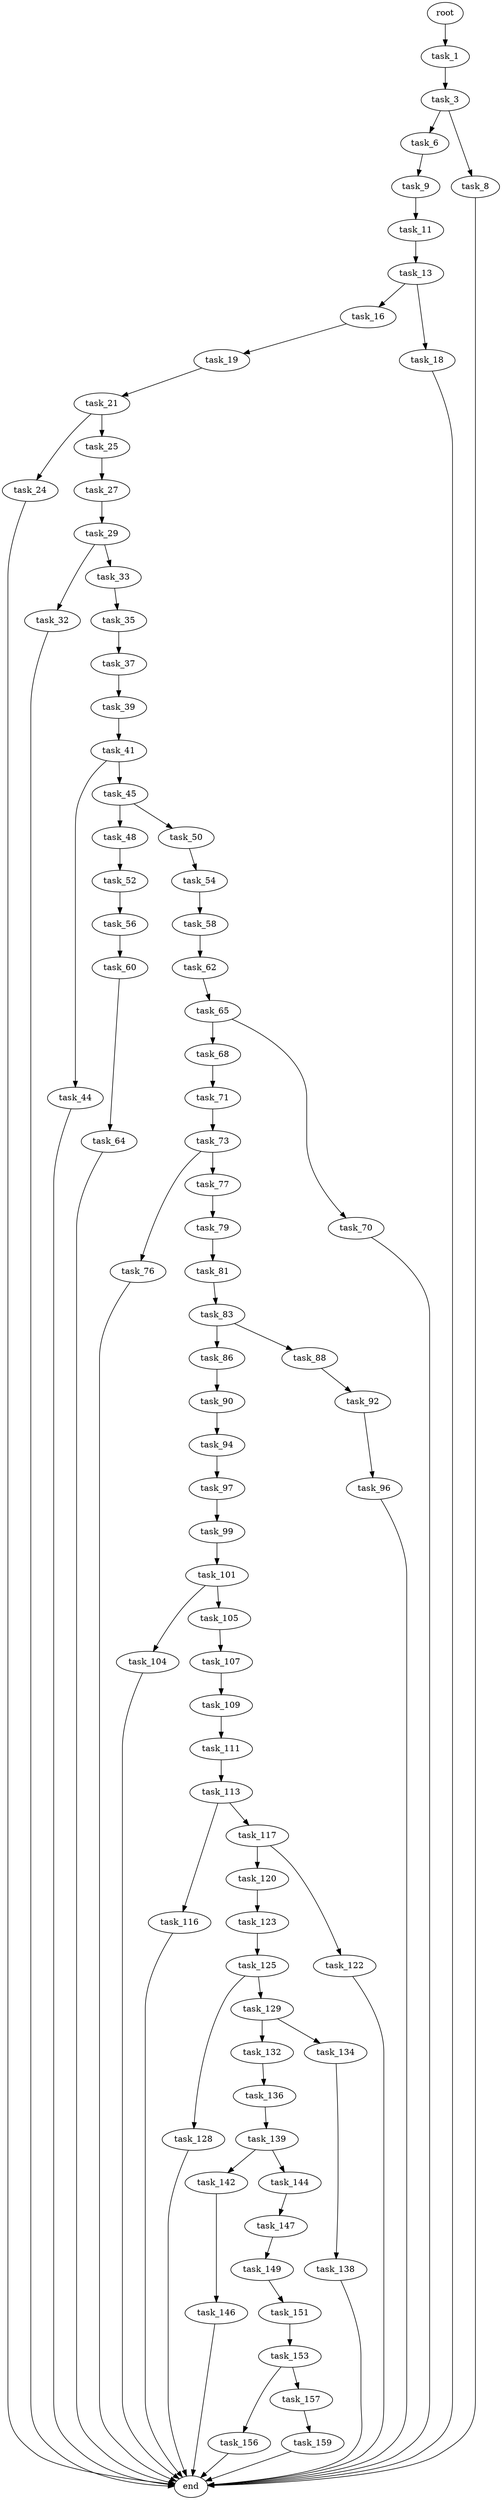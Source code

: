digraph G {
  root [size="0.000000"];
  task_1 [size="368293445632.000000"];
  task_3 [size="6257244306.000000"];
  task_6 [size="794782632.000000"];
  task_8 [size="1000726066356.000000"];
  task_9 [size="8589934592.000000"];
  end [size="0.000000"];
  task_11 [size="15698088233.000000"];
  task_13 [size="28991029248.000000"];
  task_16 [size="549755813888.000000"];
  task_18 [size="782757789696.000000"];
  task_19 [size="9091001327.000000"];
  task_21 [size="392449139279.000000"];
  task_24 [size="231928233984.000000"];
  task_25 [size="4041165461.000000"];
  task_27 [size="709201262.000000"];
  task_29 [size="368293445632.000000"];
  task_32 [size="12526565692.000000"];
  task_33 [size="682505738564.000000"];
  task_35 [size="13519233560.000000"];
  task_37 [size="20065674970.000000"];
  task_39 [size="134217728000.000000"];
  task_41 [size="231928233984.000000"];
  task_44 [size="82188844883.000000"];
  task_45 [size="231928233984.000000"];
  task_48 [size="1240255208.000000"];
  task_50 [size="1073741824000.000000"];
  task_52 [size="50823369369.000000"];
  task_54 [size="624028554344.000000"];
  task_56 [size="3758615410.000000"];
  task_58 [size="144278647708.000000"];
  task_60 [size="28991029248.000000"];
  task_62 [size="8589934592.000000"];
  task_64 [size="468167253965.000000"];
  task_65 [size="422758250443.000000"];
  task_68 [size="17507426731.000000"];
  task_70 [size="14919191014.000000"];
  task_71 [size="25199366476.000000"];
  task_73 [size="4133470011.000000"];
  task_76 [size="8589934592.000000"];
  task_77 [size="134217728000.000000"];
  task_79 [size="782757789696.000000"];
  task_81 [size="231928233984.000000"];
  task_83 [size="526540240876.000000"];
  task_86 [size="1073741824000.000000"];
  task_88 [size="368293445632.000000"];
  task_90 [size="477965762.000000"];
  task_92 [size="549755813888.000000"];
  task_94 [size="10922284664.000000"];
  task_96 [size="134217728000.000000"];
  task_97 [size="4313986785.000000"];
  task_99 [size="203203053528.000000"];
  task_101 [size="844390781884.000000"];
  task_104 [size="760619993692.000000"];
  task_105 [size="231928233984.000000"];
  task_107 [size="549755813888.000000"];
  task_109 [size="368293445632.000000"];
  task_111 [size="1692283049.000000"];
  task_113 [size="3061225066.000000"];
  task_116 [size="368293445632.000000"];
  task_117 [size="644401321.000000"];
  task_120 [size="782757789696.000000"];
  task_122 [size="134217728000.000000"];
  task_123 [size="204063094308.000000"];
  task_125 [size="665991753804.000000"];
  task_128 [size="32853681608.000000"];
  task_129 [size="134217728000.000000"];
  task_132 [size="368293445632.000000"];
  task_134 [size="123922218444.000000"];
  task_136 [size="231928233984.000000"];
  task_138 [size="57765184218.000000"];
  task_139 [size="749691293000.000000"];
  task_142 [size="23553419766.000000"];
  task_144 [size="549755813888.000000"];
  task_146 [size="319620258624.000000"];
  task_147 [size="17289145327.000000"];
  task_149 [size="690552489440.000000"];
  task_151 [size="1148625243.000000"];
  task_153 [size="3589531348.000000"];
  task_156 [size="4006229262.000000"];
  task_157 [size="6054861334.000000"];
  task_159 [size="14996041206.000000"];

  root -> task_1 [size="1.000000"];
  task_1 -> task_3 [size="411041792.000000"];
  task_3 -> task_6 [size="33554432.000000"];
  task_3 -> task_8 [size="33554432.000000"];
  task_6 -> task_9 [size="33554432.000000"];
  task_8 -> end [size="1.000000"];
  task_9 -> task_11 [size="33554432.000000"];
  task_11 -> task_13 [size="679477248.000000"];
  task_13 -> task_16 [size="75497472.000000"];
  task_13 -> task_18 [size="75497472.000000"];
  task_16 -> task_19 [size="536870912.000000"];
  task_18 -> end [size="1.000000"];
  task_19 -> task_21 [size="209715200.000000"];
  task_21 -> task_24 [size="301989888.000000"];
  task_21 -> task_25 [size="301989888.000000"];
  task_24 -> end [size="1.000000"];
  task_25 -> task_27 [size="75497472.000000"];
  task_27 -> task_29 [size="33554432.000000"];
  task_29 -> task_32 [size="411041792.000000"];
  task_29 -> task_33 [size="411041792.000000"];
  task_32 -> end [size="1.000000"];
  task_33 -> task_35 [size="536870912.000000"];
  task_35 -> task_37 [size="33554432.000000"];
  task_37 -> task_39 [size="679477248.000000"];
  task_39 -> task_41 [size="209715200.000000"];
  task_41 -> task_44 [size="301989888.000000"];
  task_41 -> task_45 [size="301989888.000000"];
  task_44 -> end [size="1.000000"];
  task_45 -> task_48 [size="301989888.000000"];
  task_45 -> task_50 [size="301989888.000000"];
  task_48 -> task_52 [size="75497472.000000"];
  task_50 -> task_54 [size="838860800.000000"];
  task_52 -> task_56 [size="838860800.000000"];
  task_54 -> task_58 [size="536870912.000000"];
  task_56 -> task_60 [size="134217728.000000"];
  task_58 -> task_62 [size="536870912.000000"];
  task_60 -> task_64 [size="75497472.000000"];
  task_62 -> task_65 [size="33554432.000000"];
  task_64 -> end [size="1.000000"];
  task_65 -> task_68 [size="301989888.000000"];
  task_65 -> task_70 [size="301989888.000000"];
  task_68 -> task_71 [size="679477248.000000"];
  task_70 -> end [size="1.000000"];
  task_71 -> task_73 [size="536870912.000000"];
  task_73 -> task_76 [size="75497472.000000"];
  task_73 -> task_77 [size="75497472.000000"];
  task_76 -> end [size="1.000000"];
  task_77 -> task_79 [size="209715200.000000"];
  task_79 -> task_81 [size="679477248.000000"];
  task_81 -> task_83 [size="301989888.000000"];
  task_83 -> task_86 [size="536870912.000000"];
  task_83 -> task_88 [size="536870912.000000"];
  task_86 -> task_90 [size="838860800.000000"];
  task_88 -> task_92 [size="411041792.000000"];
  task_90 -> task_94 [size="33554432.000000"];
  task_92 -> task_96 [size="536870912.000000"];
  task_94 -> task_97 [size="536870912.000000"];
  task_96 -> end [size="1.000000"];
  task_97 -> task_99 [size="411041792.000000"];
  task_99 -> task_101 [size="209715200.000000"];
  task_101 -> task_104 [size="536870912.000000"];
  task_101 -> task_105 [size="536870912.000000"];
  task_104 -> end [size="1.000000"];
  task_105 -> task_107 [size="301989888.000000"];
  task_107 -> task_109 [size="536870912.000000"];
  task_109 -> task_111 [size="411041792.000000"];
  task_111 -> task_113 [size="75497472.000000"];
  task_113 -> task_116 [size="134217728.000000"];
  task_113 -> task_117 [size="134217728.000000"];
  task_116 -> end [size="1.000000"];
  task_117 -> task_120 [size="33554432.000000"];
  task_117 -> task_122 [size="33554432.000000"];
  task_120 -> task_123 [size="679477248.000000"];
  task_122 -> end [size="1.000000"];
  task_123 -> task_125 [size="134217728.000000"];
  task_125 -> task_128 [size="536870912.000000"];
  task_125 -> task_129 [size="536870912.000000"];
  task_128 -> end [size="1.000000"];
  task_129 -> task_132 [size="209715200.000000"];
  task_129 -> task_134 [size="209715200.000000"];
  task_132 -> task_136 [size="411041792.000000"];
  task_134 -> task_138 [size="134217728.000000"];
  task_136 -> task_139 [size="301989888.000000"];
  task_138 -> end [size="1.000000"];
  task_139 -> task_142 [size="536870912.000000"];
  task_139 -> task_144 [size="536870912.000000"];
  task_142 -> task_146 [size="411041792.000000"];
  task_144 -> task_147 [size="536870912.000000"];
  task_146 -> end [size="1.000000"];
  task_147 -> task_149 [size="75497472.000000"];
  task_149 -> task_151 [size="838860800.000000"];
  task_151 -> task_153 [size="33554432.000000"];
  task_153 -> task_156 [size="75497472.000000"];
  task_153 -> task_157 [size="75497472.000000"];
  task_156 -> end [size="1.000000"];
  task_157 -> task_159 [size="134217728.000000"];
  task_159 -> end [size="1.000000"];
}
